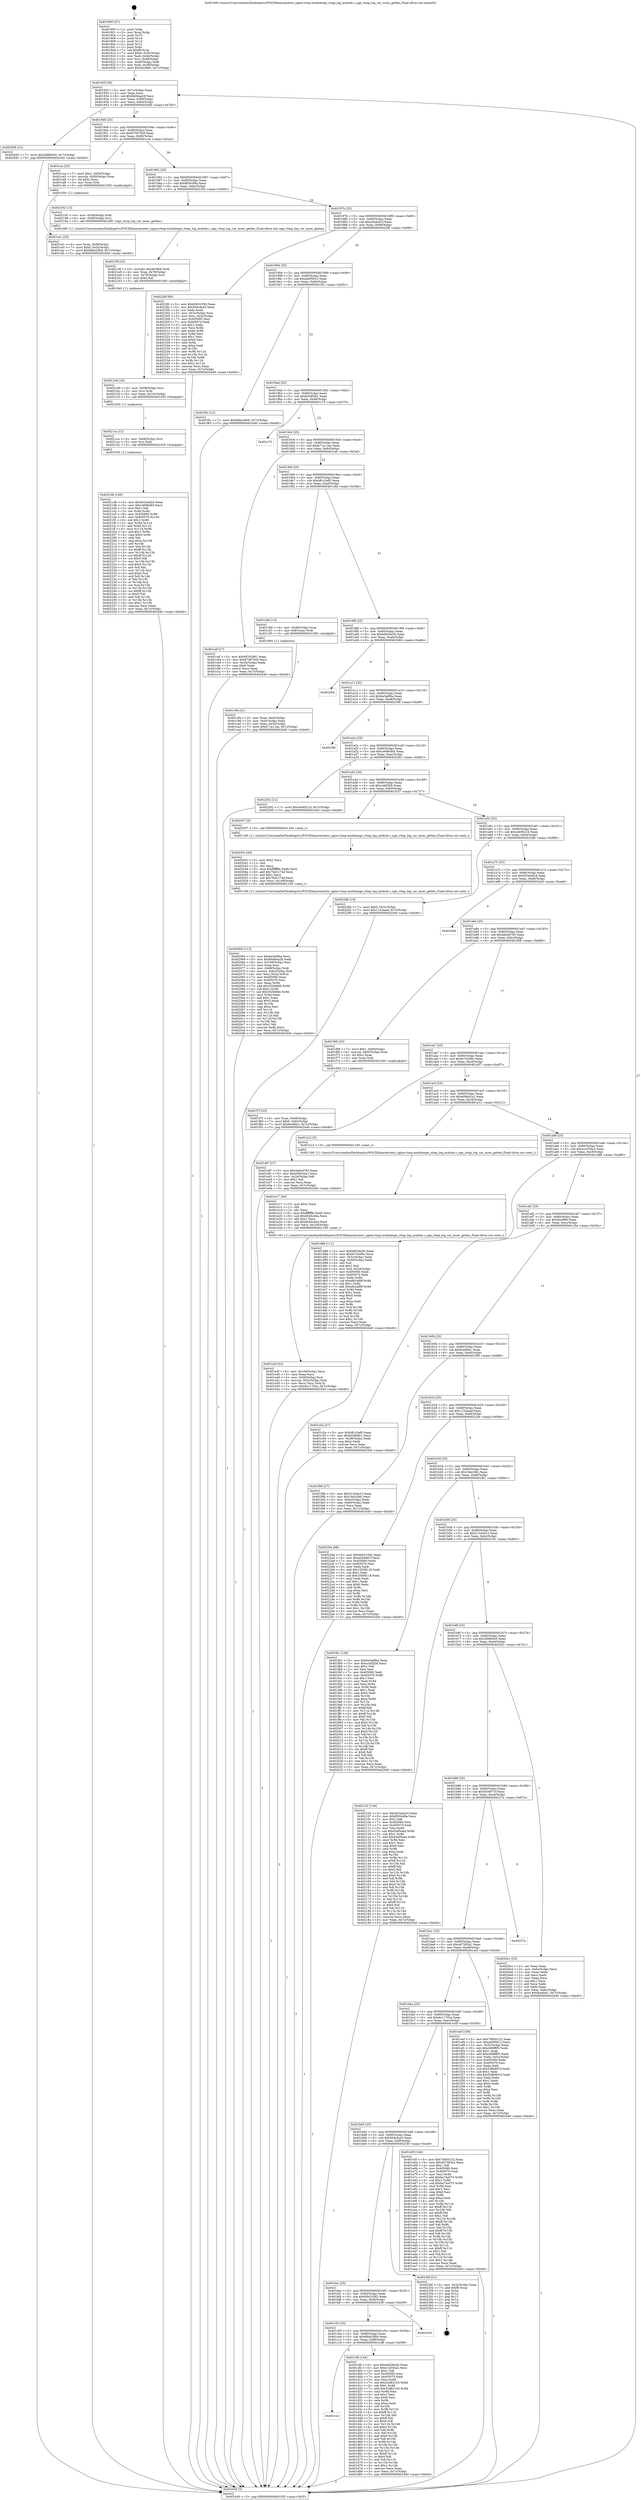 digraph "0x401900" {
  label = "0x401900 (/mnt/c/Users/mathe/Desktop/tcc/POCII/binaries/extr_nginx-rtmp-modulengx_rtmp_log_module.c_ngx_rtmp_log_var_msec_getlen_Final-ollvm.out::main(0))"
  labelloc = "t"
  node[shape=record]

  Entry [label="",width=0.3,height=0.3,shape=circle,fillcolor=black,style=filled]
  "0x40192f" [label="{
     0x40192f [26]\l
     | [instrs]\l
     &nbsp;&nbsp;0x40192f \<+3\>: mov -0x7c(%rbp),%eax\l
     &nbsp;&nbsp;0x401932 \<+2\>: mov %eax,%ecx\l
     &nbsp;&nbsp;0x401934 \<+6\>: sub $0x8406aa28,%ecx\l
     &nbsp;&nbsp;0x40193a \<+3\>: mov %eax,-0x80(%rbp)\l
     &nbsp;&nbsp;0x40193d \<+6\>: mov %ecx,-0x84(%rbp)\l
     &nbsp;&nbsp;0x401943 \<+6\>: je 00000000004020d5 \<main+0x7d5\>\l
  }"]
  "0x4020d5" [label="{
     0x4020d5 [12]\l
     | [instrs]\l
     &nbsp;&nbsp;0x4020d5 \<+7\>: movl $0x2fd683e5,-0x7c(%rbp)\l
     &nbsp;&nbsp;0x4020dc \<+5\>: jmp 0000000000402440 \<main+0xb40\>\l
  }"]
  "0x401949" [label="{
     0x401949 [25]\l
     | [instrs]\l
     &nbsp;&nbsp;0x401949 \<+5\>: jmp 000000000040194e \<main+0x4e\>\l
     &nbsp;&nbsp;0x40194e \<+3\>: mov -0x80(%rbp),%eax\l
     &nbsp;&nbsp;0x401951 \<+5\>: sub $0x875870c8,%eax\l
     &nbsp;&nbsp;0x401956 \<+6\>: mov %eax,-0x88(%rbp)\l
     &nbsp;&nbsp;0x40195c \<+6\>: je 0000000000401cca \<main+0x3ca\>\l
  }"]
  Exit [label="",width=0.3,height=0.3,shape=circle,fillcolor=black,style=filled,peripheries=2]
  "0x401cca" [label="{
     0x401cca [23]\l
     | [instrs]\l
     &nbsp;&nbsp;0x401cca \<+7\>: movl $0x1,-0x50(%rbp)\l
     &nbsp;&nbsp;0x401cd1 \<+4\>: movslq -0x50(%rbp),%rax\l
     &nbsp;&nbsp;0x401cd5 \<+4\>: shl $0x2,%rax\l
     &nbsp;&nbsp;0x401cd9 \<+3\>: mov %rax,%rdi\l
     &nbsp;&nbsp;0x401cdc \<+5\>: call 0000000000401050 \<malloc@plt\>\l
     | [calls]\l
     &nbsp;&nbsp;0x401050 \{1\} (unknown)\l
  }"]
  "0x401962" [label="{
     0x401962 [25]\l
     | [instrs]\l
     &nbsp;&nbsp;0x401962 \<+5\>: jmp 0000000000401967 \<main+0x67\>\l
     &nbsp;&nbsp;0x401967 \<+3\>: mov -0x80(%rbp),%eax\l
     &nbsp;&nbsp;0x40196a \<+5\>: sub $0x8f30c68a,%eax\l
     &nbsp;&nbsp;0x40196f \<+6\>: mov %eax,-0x8c(%rbp)\l
     &nbsp;&nbsp;0x401975 \<+6\>: je 0000000000402192 \<main+0x892\>\l
  }"]
  "0x4021d6" [label="{
     0x4021d6 [140]\l
     | [instrs]\l
     &nbsp;&nbsp;0x4021d6 \<+5\>: mov $0xd53a4d24,%eax\l
     &nbsp;&nbsp;0x4021db \<+5\>: mov $0xc469bdb5,%ecx\l
     &nbsp;&nbsp;0x4021e0 \<+2\>: mov $0x1,%dl\l
     &nbsp;&nbsp;0x4021e2 \<+3\>: xor %r8d,%r8d\l
     &nbsp;&nbsp;0x4021e5 \<+8\>: mov 0x405060,%r9d\l
     &nbsp;&nbsp;0x4021ed \<+8\>: mov 0x405070,%r10d\l
     &nbsp;&nbsp;0x4021f5 \<+4\>: sub $0x1,%r8d\l
     &nbsp;&nbsp;0x4021f9 \<+3\>: mov %r9d,%r11d\l
     &nbsp;&nbsp;0x4021fc \<+3\>: add %r8d,%r11d\l
     &nbsp;&nbsp;0x4021ff \<+4\>: imul %r11d,%r9d\l
     &nbsp;&nbsp;0x402203 \<+4\>: and $0x1,%r9d\l
     &nbsp;&nbsp;0x402207 \<+4\>: cmp $0x0,%r9d\l
     &nbsp;&nbsp;0x40220b \<+3\>: sete %bl\l
     &nbsp;&nbsp;0x40220e \<+4\>: cmp $0xa,%r10d\l
     &nbsp;&nbsp;0x402212 \<+4\>: setl %r14b\l
     &nbsp;&nbsp;0x402216 \<+3\>: mov %bl,%r15b\l
     &nbsp;&nbsp;0x402219 \<+4\>: xor $0xff,%r15b\l
     &nbsp;&nbsp;0x40221d \<+3\>: mov %r14b,%r12b\l
     &nbsp;&nbsp;0x402220 \<+4\>: xor $0xff,%r12b\l
     &nbsp;&nbsp;0x402224 \<+3\>: xor $0x0,%dl\l
     &nbsp;&nbsp;0x402227 \<+3\>: mov %r15b,%r13b\l
     &nbsp;&nbsp;0x40222a \<+4\>: and $0x0,%r13b\l
     &nbsp;&nbsp;0x40222e \<+2\>: and %dl,%bl\l
     &nbsp;&nbsp;0x402230 \<+3\>: mov %r12b,%sil\l
     &nbsp;&nbsp;0x402233 \<+4\>: and $0x0,%sil\l
     &nbsp;&nbsp;0x402237 \<+3\>: and %dl,%r14b\l
     &nbsp;&nbsp;0x40223a \<+3\>: or %bl,%r13b\l
     &nbsp;&nbsp;0x40223d \<+3\>: or %r14b,%sil\l
     &nbsp;&nbsp;0x402240 \<+3\>: xor %sil,%r13b\l
     &nbsp;&nbsp;0x402243 \<+3\>: or %r12b,%r15b\l
     &nbsp;&nbsp;0x402246 \<+4\>: xor $0xff,%r15b\l
     &nbsp;&nbsp;0x40224a \<+3\>: or $0x0,%dl\l
     &nbsp;&nbsp;0x40224d \<+3\>: and %dl,%r15b\l
     &nbsp;&nbsp;0x402250 \<+3\>: or %r15b,%r13b\l
     &nbsp;&nbsp;0x402253 \<+4\>: test $0x1,%r13b\l
     &nbsp;&nbsp;0x402257 \<+3\>: cmovne %ecx,%eax\l
     &nbsp;&nbsp;0x40225a \<+3\>: mov %eax,-0x7c(%rbp)\l
     &nbsp;&nbsp;0x40225d \<+5\>: jmp 0000000000402440 \<main+0xb40\>\l
  }"]
  "0x402192" [label="{
     0x402192 [13]\l
     | [instrs]\l
     &nbsp;&nbsp;0x402192 \<+4\>: mov -0x58(%rbp),%rdi\l
     &nbsp;&nbsp;0x402196 \<+4\>: mov -0x68(%rbp),%rsi\l
     &nbsp;&nbsp;0x40219a \<+5\>: call 00000000004016f0 \<ngx_rtmp_log_var_msec_getlen\>\l
     | [calls]\l
     &nbsp;&nbsp;0x4016f0 \{1\} (/mnt/c/Users/mathe/Desktop/tcc/POCII/binaries/extr_nginx-rtmp-modulengx_rtmp_log_module.c_ngx_rtmp_log_var_msec_getlen_Final-ollvm.out::ngx_rtmp_log_var_msec_getlen)\l
  }"]
  "0x40197b" [label="{
     0x40197b [25]\l
     | [instrs]\l
     &nbsp;&nbsp;0x40197b \<+5\>: jmp 0000000000401980 \<main+0x80\>\l
     &nbsp;&nbsp;0x401980 \<+3\>: mov -0x80(%rbp),%eax\l
     &nbsp;&nbsp;0x401983 \<+5\>: sub $0xa54de81f,%eax\l
     &nbsp;&nbsp;0x401988 \<+6\>: mov %eax,-0x90(%rbp)\l
     &nbsp;&nbsp;0x40198e \<+6\>: je 00000000004022f6 \<main+0x9f6\>\l
  }"]
  "0x4021ca" [label="{
     0x4021ca [12]\l
     | [instrs]\l
     &nbsp;&nbsp;0x4021ca \<+4\>: mov -0x68(%rbp),%rsi\l
     &nbsp;&nbsp;0x4021ce \<+3\>: mov %rsi,%rdi\l
     &nbsp;&nbsp;0x4021d1 \<+5\>: call 0000000000401030 \<free@plt\>\l
     | [calls]\l
     &nbsp;&nbsp;0x401030 \{1\} (unknown)\l
  }"]
  "0x4022f6" [label="{
     0x4022f6 [89]\l
     | [instrs]\l
     &nbsp;&nbsp;0x4022f6 \<+5\>: mov $0x60b31092,%eax\l
     &nbsp;&nbsp;0x4022fb \<+5\>: mov $0x564c8ce5,%ecx\l
     &nbsp;&nbsp;0x402300 \<+2\>: xor %edx,%edx\l
     &nbsp;&nbsp;0x402302 \<+3\>: mov -0x3c(%rbp),%esi\l
     &nbsp;&nbsp;0x402305 \<+3\>: mov %esi,-0x2c(%rbp)\l
     &nbsp;&nbsp;0x402308 \<+7\>: mov 0x405060,%esi\l
     &nbsp;&nbsp;0x40230f \<+7\>: mov 0x405070,%edi\l
     &nbsp;&nbsp;0x402316 \<+3\>: sub $0x1,%edx\l
     &nbsp;&nbsp;0x402319 \<+3\>: mov %esi,%r8d\l
     &nbsp;&nbsp;0x40231c \<+3\>: add %edx,%r8d\l
     &nbsp;&nbsp;0x40231f \<+4\>: imul %r8d,%esi\l
     &nbsp;&nbsp;0x402323 \<+3\>: and $0x1,%esi\l
     &nbsp;&nbsp;0x402326 \<+3\>: cmp $0x0,%esi\l
     &nbsp;&nbsp;0x402329 \<+4\>: sete %r9b\l
     &nbsp;&nbsp;0x40232d \<+3\>: cmp $0xa,%edi\l
     &nbsp;&nbsp;0x402330 \<+4\>: setl %r10b\l
     &nbsp;&nbsp;0x402334 \<+3\>: mov %r9b,%r11b\l
     &nbsp;&nbsp;0x402337 \<+3\>: and %r10b,%r11b\l
     &nbsp;&nbsp;0x40233a \<+3\>: xor %r10b,%r9b\l
     &nbsp;&nbsp;0x40233d \<+3\>: or %r9b,%r11b\l
     &nbsp;&nbsp;0x402340 \<+4\>: test $0x1,%r11b\l
     &nbsp;&nbsp;0x402344 \<+3\>: cmovne %ecx,%eax\l
     &nbsp;&nbsp;0x402347 \<+3\>: mov %eax,-0x7c(%rbp)\l
     &nbsp;&nbsp;0x40234a \<+5\>: jmp 0000000000402440 \<main+0xb40\>\l
  }"]
  "0x401994" [label="{
     0x401994 [25]\l
     | [instrs]\l
     &nbsp;&nbsp;0x401994 \<+5\>: jmp 0000000000401999 \<main+0x99\>\l
     &nbsp;&nbsp;0x401999 \<+3\>: mov -0x80(%rbp),%eax\l
     &nbsp;&nbsp;0x40199c \<+5\>: sub $0xab0f5912,%eax\l
     &nbsp;&nbsp;0x4019a1 \<+6\>: mov %eax,-0x94(%rbp)\l
     &nbsp;&nbsp;0x4019a7 \<+6\>: je 0000000000401f5c \<main+0x65c\>\l
  }"]
  "0x4021b8" [label="{
     0x4021b8 [18]\l
     | [instrs]\l
     &nbsp;&nbsp;0x4021b8 \<+4\>: mov -0x58(%rbp),%rsi\l
     &nbsp;&nbsp;0x4021bc \<+3\>: mov %rsi,%rdi\l
     &nbsp;&nbsp;0x4021bf \<+6\>: mov %eax,-0x10c(%rbp)\l
     &nbsp;&nbsp;0x4021c5 \<+5\>: call 0000000000401030 \<free@plt\>\l
     | [calls]\l
     &nbsp;&nbsp;0x401030 \{1\} (unknown)\l
  }"]
  "0x401f5c" [label="{
     0x401f5c [12]\l
     | [instrs]\l
     &nbsp;&nbsp;0x401f5c \<+7\>: movl $0x68be29b9,-0x7c(%rbp)\l
     &nbsp;&nbsp;0x401f63 \<+5\>: jmp 0000000000402440 \<main+0xb40\>\l
  }"]
  "0x4019ad" [label="{
     0x4019ad [25]\l
     | [instrs]\l
     &nbsp;&nbsp;0x4019ad \<+5\>: jmp 00000000004019b2 \<main+0xb2\>\l
     &nbsp;&nbsp;0x4019b2 \<+3\>: mov -0x80(%rbp),%eax\l
     &nbsp;&nbsp;0x4019b5 \<+5\>: sub $0xb0280fe1,%eax\l
     &nbsp;&nbsp;0x4019ba \<+6\>: mov %eax,-0x98(%rbp)\l
     &nbsp;&nbsp;0x4019c0 \<+6\>: je 0000000000401c75 \<main+0x375\>\l
  }"]
  "0x40219f" [label="{
     0x40219f [25]\l
     | [instrs]\l
     &nbsp;&nbsp;0x40219f \<+10\>: movabs $0x4030b6,%rdi\l
     &nbsp;&nbsp;0x4021a9 \<+4\>: mov %rax,-0x78(%rbp)\l
     &nbsp;&nbsp;0x4021ad \<+4\>: mov -0x78(%rbp),%rsi\l
     &nbsp;&nbsp;0x4021b1 \<+2\>: mov $0x0,%al\l
     &nbsp;&nbsp;0x4021b3 \<+5\>: call 0000000000401040 \<printf@plt\>\l
     | [calls]\l
     &nbsp;&nbsp;0x401040 \{1\} (unknown)\l
  }"]
  "0x401c75" [label="{
     0x401c75\l
  }", style=dashed]
  "0x4019c6" [label="{
     0x4019c6 [25]\l
     | [instrs]\l
     &nbsp;&nbsp;0x4019c6 \<+5\>: jmp 00000000004019cb \<main+0xcb\>\l
     &nbsp;&nbsp;0x4019cb \<+3\>: mov -0x80(%rbp),%eax\l
     &nbsp;&nbsp;0x4019ce \<+5\>: sub $0xb71a11ae,%eax\l
     &nbsp;&nbsp;0x4019d3 \<+6\>: mov %eax,-0x9c(%rbp)\l
     &nbsp;&nbsp;0x4019d9 \<+6\>: je 0000000000401caf \<main+0x3af\>\l
  }"]
  "0x402064" [label="{
     0x402064 [113]\l
     | [instrs]\l
     &nbsp;&nbsp;0x402064 \<+5\>: mov $0xbe3a6fba,%ecx\l
     &nbsp;&nbsp;0x402069 \<+5\>: mov $0x8406aa28,%edx\l
     &nbsp;&nbsp;0x40206e \<+6\>: mov -0x108(%rbp),%esi\l
     &nbsp;&nbsp;0x402074 \<+3\>: imul %eax,%esi\l
     &nbsp;&nbsp;0x402077 \<+4\>: mov -0x68(%rbp),%rdi\l
     &nbsp;&nbsp;0x40207b \<+4\>: movslq -0x6c(%rbp),%r8\l
     &nbsp;&nbsp;0x40207f \<+4\>: mov %esi,(%rdi,%r8,4)\l
     &nbsp;&nbsp;0x402083 \<+7\>: mov 0x405060,%eax\l
     &nbsp;&nbsp;0x40208a \<+7\>: mov 0x405070,%esi\l
     &nbsp;&nbsp;0x402091 \<+3\>: mov %eax,%r9d\l
     &nbsp;&nbsp;0x402094 \<+7\>: add $0x3529df46,%r9d\l
     &nbsp;&nbsp;0x40209b \<+4\>: sub $0x1,%r9d\l
     &nbsp;&nbsp;0x40209f \<+7\>: sub $0x3529df46,%r9d\l
     &nbsp;&nbsp;0x4020a6 \<+4\>: imul %r9d,%eax\l
     &nbsp;&nbsp;0x4020aa \<+3\>: and $0x1,%eax\l
     &nbsp;&nbsp;0x4020ad \<+3\>: cmp $0x0,%eax\l
     &nbsp;&nbsp;0x4020b0 \<+4\>: sete %r10b\l
     &nbsp;&nbsp;0x4020b4 \<+3\>: cmp $0xa,%esi\l
     &nbsp;&nbsp;0x4020b7 \<+4\>: setl %r11b\l
     &nbsp;&nbsp;0x4020bb \<+3\>: mov %r10b,%bl\l
     &nbsp;&nbsp;0x4020be \<+3\>: and %r11b,%bl\l
     &nbsp;&nbsp;0x4020c1 \<+3\>: xor %r11b,%r10b\l
     &nbsp;&nbsp;0x4020c4 \<+3\>: or %r10b,%bl\l
     &nbsp;&nbsp;0x4020c7 \<+3\>: test $0x1,%bl\l
     &nbsp;&nbsp;0x4020ca \<+3\>: cmovne %edx,%ecx\l
     &nbsp;&nbsp;0x4020cd \<+3\>: mov %ecx,-0x7c(%rbp)\l
     &nbsp;&nbsp;0x4020d0 \<+5\>: jmp 0000000000402440 \<main+0xb40\>\l
  }"]
  "0x401caf" [label="{
     0x401caf [27]\l
     | [instrs]\l
     &nbsp;&nbsp;0x401caf \<+5\>: mov $0x697e2681,%eax\l
     &nbsp;&nbsp;0x401cb4 \<+5\>: mov $0x875870c8,%ecx\l
     &nbsp;&nbsp;0x401cb9 \<+3\>: mov -0x34(%rbp),%edx\l
     &nbsp;&nbsp;0x401cbc \<+3\>: cmp $0x0,%edx\l
     &nbsp;&nbsp;0x401cbf \<+3\>: cmove %ecx,%eax\l
     &nbsp;&nbsp;0x401cc2 \<+3\>: mov %eax,-0x7c(%rbp)\l
     &nbsp;&nbsp;0x401cc5 \<+5\>: jmp 0000000000402440 \<main+0xb40\>\l
  }"]
  "0x4019df" [label="{
     0x4019df [25]\l
     | [instrs]\l
     &nbsp;&nbsp;0x4019df \<+5\>: jmp 00000000004019e4 \<main+0xe4\>\l
     &nbsp;&nbsp;0x4019e4 \<+3\>: mov -0x80(%rbp),%eax\l
     &nbsp;&nbsp;0x4019e7 \<+5\>: sub $0xb81c5af0,%eax\l
     &nbsp;&nbsp;0x4019ec \<+6\>: mov %eax,-0xa0(%rbp)\l
     &nbsp;&nbsp;0x4019f2 \<+6\>: je 0000000000401c8d \<main+0x38d\>\l
  }"]
  "0x40203c" [label="{
     0x40203c [40]\l
     | [instrs]\l
     &nbsp;&nbsp;0x40203c \<+5\>: mov $0x2,%ecx\l
     &nbsp;&nbsp;0x402041 \<+1\>: cltd\l
     &nbsp;&nbsp;0x402042 \<+2\>: idiv %ecx\l
     &nbsp;&nbsp;0x402044 \<+6\>: imul $0xfffffffe,%edx,%ecx\l
     &nbsp;&nbsp;0x40204a \<+6\>: add $0x7bd1c74d,%ecx\l
     &nbsp;&nbsp;0x402050 \<+3\>: add $0x1,%ecx\l
     &nbsp;&nbsp;0x402053 \<+6\>: sub $0x7bd1c74d,%ecx\l
     &nbsp;&nbsp;0x402059 \<+6\>: mov %ecx,-0x108(%rbp)\l
     &nbsp;&nbsp;0x40205f \<+5\>: call 0000000000401160 \<next_i\>\l
     | [calls]\l
     &nbsp;&nbsp;0x401160 \{1\} (/mnt/c/Users/mathe/Desktop/tcc/POCII/binaries/extr_nginx-rtmp-modulengx_rtmp_log_module.c_ngx_rtmp_log_var_msec_getlen_Final-ollvm.out::next_i)\l
  }"]
  "0x401c8d" [label="{
     0x401c8d [13]\l
     | [instrs]\l
     &nbsp;&nbsp;0x401c8d \<+4\>: mov -0x48(%rbp),%rax\l
     &nbsp;&nbsp;0x401c91 \<+4\>: mov 0x8(%rax),%rdi\l
     &nbsp;&nbsp;0x401c95 \<+5\>: call 0000000000401060 \<atoi@plt\>\l
     | [calls]\l
     &nbsp;&nbsp;0x401060 \{1\} (unknown)\l
  }"]
  "0x4019f8" [label="{
     0x4019f8 [25]\l
     | [instrs]\l
     &nbsp;&nbsp;0x4019f8 \<+5\>: jmp 00000000004019fd \<main+0xfd\>\l
     &nbsp;&nbsp;0x4019fd \<+3\>: mov -0x80(%rbp),%eax\l
     &nbsp;&nbsp;0x401a00 \<+5\>: sub $0xbd026a50,%eax\l
     &nbsp;&nbsp;0x401a05 \<+6\>: mov %eax,-0xa4(%rbp)\l
     &nbsp;&nbsp;0x401a0b \<+6\>: je 0000000000402364 \<main+0xa64\>\l
  }"]
  "0x401f7f" [label="{
     0x401f7f [23]\l
     | [instrs]\l
     &nbsp;&nbsp;0x401f7f \<+4\>: mov %rax,-0x68(%rbp)\l
     &nbsp;&nbsp;0x401f83 \<+7\>: movl $0x0,-0x6c(%rbp)\l
     &nbsp;&nbsp;0x401f8a \<+7\>: movl $0x9ce8be1,-0x7c(%rbp)\l
     &nbsp;&nbsp;0x401f91 \<+5\>: jmp 0000000000402440 \<main+0xb40\>\l
  }"]
  "0x402364" [label="{
     0x402364\l
  }", style=dashed]
  "0x401a11" [label="{
     0x401a11 [25]\l
     | [instrs]\l
     &nbsp;&nbsp;0x401a11 \<+5\>: jmp 0000000000401a16 \<main+0x116\>\l
     &nbsp;&nbsp;0x401a16 \<+3\>: mov -0x80(%rbp),%eax\l
     &nbsp;&nbsp;0x401a19 \<+5\>: sub $0xbe3a6fba,%eax\l
     &nbsp;&nbsp;0x401a1e \<+6\>: mov %eax,-0xa8(%rbp)\l
     &nbsp;&nbsp;0x401a24 \<+6\>: je 000000000040238f \<main+0xa8f\>\l
  }"]
  "0x401e3f" [label="{
     0x401e3f [32]\l
     | [instrs]\l
     &nbsp;&nbsp;0x401e3f \<+6\>: mov -0x104(%rbp),%ecx\l
     &nbsp;&nbsp;0x401e45 \<+3\>: imul %eax,%ecx\l
     &nbsp;&nbsp;0x401e48 \<+4\>: mov -0x58(%rbp),%rsi\l
     &nbsp;&nbsp;0x401e4c \<+4\>: movslq -0x5c(%rbp),%rdi\l
     &nbsp;&nbsp;0x401e50 \<+3\>: mov %ecx,(%rsi,%rdi,4)\l
     &nbsp;&nbsp;0x401e53 \<+7\>: movl $0x4e11702a,-0x7c(%rbp)\l
     &nbsp;&nbsp;0x401e5a \<+5\>: jmp 0000000000402440 \<main+0xb40\>\l
  }"]
  "0x40238f" [label="{
     0x40238f\l
  }", style=dashed]
  "0x401a2a" [label="{
     0x401a2a [25]\l
     | [instrs]\l
     &nbsp;&nbsp;0x401a2a \<+5\>: jmp 0000000000401a2f \<main+0x12f\>\l
     &nbsp;&nbsp;0x401a2f \<+3\>: mov -0x80(%rbp),%eax\l
     &nbsp;&nbsp;0x401a32 \<+5\>: sub $0xc469bdb5,%eax\l
     &nbsp;&nbsp;0x401a37 \<+6\>: mov %eax,-0xac(%rbp)\l
     &nbsp;&nbsp;0x401a3d \<+6\>: je 0000000000402262 \<main+0x962\>\l
  }"]
  "0x401e17" [label="{
     0x401e17 [40]\l
     | [instrs]\l
     &nbsp;&nbsp;0x401e17 \<+5\>: mov $0x2,%ecx\l
     &nbsp;&nbsp;0x401e1c \<+1\>: cltd\l
     &nbsp;&nbsp;0x401e1d \<+2\>: idiv %ecx\l
     &nbsp;&nbsp;0x401e1f \<+6\>: imul $0xfffffffe,%edx,%ecx\l
     &nbsp;&nbsp;0x401e25 \<+6\>: sub $0xb540cd4a,%ecx\l
     &nbsp;&nbsp;0x401e2b \<+3\>: add $0x1,%ecx\l
     &nbsp;&nbsp;0x401e2e \<+6\>: add $0xb540cd4a,%ecx\l
     &nbsp;&nbsp;0x401e34 \<+6\>: mov %ecx,-0x104(%rbp)\l
     &nbsp;&nbsp;0x401e3a \<+5\>: call 0000000000401160 \<next_i\>\l
     | [calls]\l
     &nbsp;&nbsp;0x401160 \{1\} (/mnt/c/Users/mathe/Desktop/tcc/POCII/binaries/extr_nginx-rtmp-modulengx_rtmp_log_module.c_ngx_rtmp_log_var_msec_getlen_Final-ollvm.out::next_i)\l
  }"]
  "0x402262" [label="{
     0x402262 [12]\l
     | [instrs]\l
     &nbsp;&nbsp;0x402262 \<+7\>: movl $0xceb9521b,-0x7c(%rbp)\l
     &nbsp;&nbsp;0x402269 \<+5\>: jmp 0000000000402440 \<main+0xb40\>\l
  }"]
  "0x401a43" [label="{
     0x401a43 [25]\l
     | [instrs]\l
     &nbsp;&nbsp;0x401a43 \<+5\>: jmp 0000000000401a48 \<main+0x148\>\l
     &nbsp;&nbsp;0x401a48 \<+3\>: mov -0x80(%rbp),%eax\l
     &nbsp;&nbsp;0x401a4b \<+5\>: sub $0xccbf2f26,%eax\l
     &nbsp;&nbsp;0x401a50 \<+6\>: mov %eax,-0xb0(%rbp)\l
     &nbsp;&nbsp;0x401a56 \<+6\>: je 0000000000402037 \<main+0x737\>\l
  }"]
  "0x401c1e" [label="{
     0x401c1e\l
  }", style=dashed]
  "0x402037" [label="{
     0x402037 [5]\l
     | [instrs]\l
     &nbsp;&nbsp;0x402037 \<+5\>: call 0000000000401160 \<next_i\>\l
     | [calls]\l
     &nbsp;&nbsp;0x401160 \{1\} (/mnt/c/Users/mathe/Desktop/tcc/POCII/binaries/extr_nginx-rtmp-modulengx_rtmp_log_module.c_ngx_rtmp_log_var_msec_getlen_Final-ollvm.out::next_i)\l
  }"]
  "0x401a5c" [label="{
     0x401a5c [25]\l
     | [instrs]\l
     &nbsp;&nbsp;0x401a5c \<+5\>: jmp 0000000000401a61 \<main+0x161\>\l
     &nbsp;&nbsp;0x401a61 \<+3\>: mov -0x80(%rbp),%eax\l
     &nbsp;&nbsp;0x401a64 \<+5\>: sub $0xceb9521b,%eax\l
     &nbsp;&nbsp;0x401a69 \<+6\>: mov %eax,-0xb4(%rbp)\l
     &nbsp;&nbsp;0x401a6f \<+6\>: je 000000000040228b \<main+0x98b\>\l
  }"]
  "0x401cf8" [label="{
     0x401cf8 [144]\l
     | [instrs]\l
     &nbsp;&nbsp;0x401cf8 \<+5\>: mov $0xbd026a50,%eax\l
     &nbsp;&nbsp;0x401cfd \<+5\>: mov $0xe1a554a3,%ecx\l
     &nbsp;&nbsp;0x401d02 \<+2\>: mov $0x1,%dl\l
     &nbsp;&nbsp;0x401d04 \<+7\>: mov 0x405060,%esi\l
     &nbsp;&nbsp;0x401d0b \<+7\>: mov 0x405070,%edi\l
     &nbsp;&nbsp;0x401d12 \<+3\>: mov %esi,%r8d\l
     &nbsp;&nbsp;0x401d15 \<+7\>: sub $0x32d82155,%r8d\l
     &nbsp;&nbsp;0x401d1c \<+4\>: sub $0x1,%r8d\l
     &nbsp;&nbsp;0x401d20 \<+7\>: add $0x32d82155,%r8d\l
     &nbsp;&nbsp;0x401d27 \<+4\>: imul %r8d,%esi\l
     &nbsp;&nbsp;0x401d2b \<+3\>: and $0x1,%esi\l
     &nbsp;&nbsp;0x401d2e \<+3\>: cmp $0x0,%esi\l
     &nbsp;&nbsp;0x401d31 \<+4\>: sete %r9b\l
     &nbsp;&nbsp;0x401d35 \<+3\>: cmp $0xa,%edi\l
     &nbsp;&nbsp;0x401d38 \<+4\>: setl %r10b\l
     &nbsp;&nbsp;0x401d3c \<+3\>: mov %r9b,%r11b\l
     &nbsp;&nbsp;0x401d3f \<+4\>: xor $0xff,%r11b\l
     &nbsp;&nbsp;0x401d43 \<+3\>: mov %r10b,%bl\l
     &nbsp;&nbsp;0x401d46 \<+3\>: xor $0xff,%bl\l
     &nbsp;&nbsp;0x401d49 \<+3\>: xor $0x0,%dl\l
     &nbsp;&nbsp;0x401d4c \<+3\>: mov %r11b,%r14b\l
     &nbsp;&nbsp;0x401d4f \<+4\>: and $0x0,%r14b\l
     &nbsp;&nbsp;0x401d53 \<+3\>: and %dl,%r9b\l
     &nbsp;&nbsp;0x401d56 \<+3\>: mov %bl,%r15b\l
     &nbsp;&nbsp;0x401d59 \<+4\>: and $0x0,%r15b\l
     &nbsp;&nbsp;0x401d5d \<+3\>: and %dl,%r10b\l
     &nbsp;&nbsp;0x401d60 \<+3\>: or %r9b,%r14b\l
     &nbsp;&nbsp;0x401d63 \<+3\>: or %r10b,%r15b\l
     &nbsp;&nbsp;0x401d66 \<+3\>: xor %r15b,%r14b\l
     &nbsp;&nbsp;0x401d69 \<+3\>: or %bl,%r11b\l
     &nbsp;&nbsp;0x401d6c \<+4\>: xor $0xff,%r11b\l
     &nbsp;&nbsp;0x401d70 \<+3\>: or $0x0,%dl\l
     &nbsp;&nbsp;0x401d73 \<+3\>: and %dl,%r11b\l
     &nbsp;&nbsp;0x401d76 \<+3\>: or %r11b,%r14b\l
     &nbsp;&nbsp;0x401d79 \<+4\>: test $0x1,%r14b\l
     &nbsp;&nbsp;0x401d7d \<+3\>: cmovne %ecx,%eax\l
     &nbsp;&nbsp;0x401d80 \<+3\>: mov %eax,-0x7c(%rbp)\l
     &nbsp;&nbsp;0x401d83 \<+5\>: jmp 0000000000402440 \<main+0xb40\>\l
  }"]
  "0x40228b" [label="{
     0x40228b [19]\l
     | [instrs]\l
     &nbsp;&nbsp;0x40228b \<+7\>: movl $0x0,-0x3c(%rbp)\l
     &nbsp;&nbsp;0x402292 \<+7\>: movl $0x1152aaaf,-0x7c(%rbp)\l
     &nbsp;&nbsp;0x402299 \<+5\>: jmp 0000000000402440 \<main+0xb40\>\l
  }"]
  "0x401a75" [label="{
     0x401a75 [25]\l
     | [instrs]\l
     &nbsp;&nbsp;0x401a75 \<+5\>: jmp 0000000000401a7a \<main+0x17a\>\l
     &nbsp;&nbsp;0x401a7a \<+3\>: mov -0x80(%rbp),%eax\l
     &nbsp;&nbsp;0x401a7d \<+5\>: sub $0xd53a4d24,%eax\l
     &nbsp;&nbsp;0x401a82 \<+6\>: mov %eax,-0xb8(%rbp)\l
     &nbsp;&nbsp;0x401a88 \<+6\>: je 00000000004023e9 \<main+0xae9\>\l
  }"]
  "0x401c05" [label="{
     0x401c05 [25]\l
     | [instrs]\l
     &nbsp;&nbsp;0x401c05 \<+5\>: jmp 0000000000401c0a \<main+0x30a\>\l
     &nbsp;&nbsp;0x401c0a \<+3\>: mov -0x80(%rbp),%eax\l
     &nbsp;&nbsp;0x401c0d \<+5\>: sub $0x68be29b9,%eax\l
     &nbsp;&nbsp;0x401c12 \<+6\>: mov %eax,-0xf8(%rbp)\l
     &nbsp;&nbsp;0x401c18 \<+6\>: je 0000000000401cf8 \<main+0x3f8\>\l
  }"]
  "0x4023e9" [label="{
     0x4023e9\l
  }", style=dashed]
  "0x401a8e" [label="{
     0x401a8e [25]\l
     | [instrs]\l
     &nbsp;&nbsp;0x401a8e \<+5\>: jmp 0000000000401a93 \<main+0x193\>\l
     &nbsp;&nbsp;0x401a93 \<+3\>: mov -0x80(%rbp),%eax\l
     &nbsp;&nbsp;0x401a96 \<+5\>: sub $0xda0ed765,%eax\l
     &nbsp;&nbsp;0x401a9b \<+6\>: mov %eax,-0xbc(%rbp)\l
     &nbsp;&nbsp;0x401aa1 \<+6\>: je 0000000000401f68 \<main+0x668\>\l
  }"]
  "0x402439" [label="{
     0x402439\l
  }", style=dashed]
  "0x401f68" [label="{
     0x401f68 [23]\l
     | [instrs]\l
     &nbsp;&nbsp;0x401f68 \<+7\>: movl $0x1,-0x60(%rbp)\l
     &nbsp;&nbsp;0x401f6f \<+4\>: movslq -0x60(%rbp),%rax\l
     &nbsp;&nbsp;0x401f73 \<+4\>: shl $0x2,%rax\l
     &nbsp;&nbsp;0x401f77 \<+3\>: mov %rax,%rdi\l
     &nbsp;&nbsp;0x401f7a \<+5\>: call 0000000000401050 \<malloc@plt\>\l
     | [calls]\l
     &nbsp;&nbsp;0x401050 \{1\} (unknown)\l
  }"]
  "0x401aa7" [label="{
     0x401aa7 [25]\l
     | [instrs]\l
     &nbsp;&nbsp;0x401aa7 \<+5\>: jmp 0000000000401aac \<main+0x1ac\>\l
     &nbsp;&nbsp;0x401aac \<+3\>: mov -0x80(%rbp),%eax\l
     &nbsp;&nbsp;0x401aaf \<+5\>: sub $0xdc7a3d9c,%eax\l
     &nbsp;&nbsp;0x401ab4 \<+6\>: mov %eax,-0xc0(%rbp)\l
     &nbsp;&nbsp;0x401aba \<+6\>: je 0000000000401df7 \<main+0x4f7\>\l
  }"]
  "0x401bec" [label="{
     0x401bec [25]\l
     | [instrs]\l
     &nbsp;&nbsp;0x401bec \<+5\>: jmp 0000000000401bf1 \<main+0x2f1\>\l
     &nbsp;&nbsp;0x401bf1 \<+3\>: mov -0x80(%rbp),%eax\l
     &nbsp;&nbsp;0x401bf4 \<+5\>: sub $0x60b31092,%eax\l
     &nbsp;&nbsp;0x401bf9 \<+6\>: mov %eax,-0xf4(%rbp)\l
     &nbsp;&nbsp;0x401bff \<+6\>: je 0000000000402439 \<main+0xb39\>\l
  }"]
  "0x401df7" [label="{
     0x401df7 [27]\l
     | [instrs]\l
     &nbsp;&nbsp;0x401df7 \<+5\>: mov $0xda0ed765,%eax\l
     &nbsp;&nbsp;0x401dfc \<+5\>: mov $0xe09b42a1,%ecx\l
     &nbsp;&nbsp;0x401e01 \<+3\>: mov -0x2d(%rbp),%dl\l
     &nbsp;&nbsp;0x401e04 \<+3\>: test $0x1,%dl\l
     &nbsp;&nbsp;0x401e07 \<+3\>: cmovne %ecx,%eax\l
     &nbsp;&nbsp;0x401e0a \<+3\>: mov %eax,-0x7c(%rbp)\l
     &nbsp;&nbsp;0x401e0d \<+5\>: jmp 0000000000402440 \<main+0xb40\>\l
  }"]
  "0x401ac0" [label="{
     0x401ac0 [25]\l
     | [instrs]\l
     &nbsp;&nbsp;0x401ac0 \<+5\>: jmp 0000000000401ac5 \<main+0x1c5\>\l
     &nbsp;&nbsp;0x401ac5 \<+3\>: mov -0x80(%rbp),%eax\l
     &nbsp;&nbsp;0x401ac8 \<+5\>: sub $0xe09b42a1,%eax\l
     &nbsp;&nbsp;0x401acd \<+6\>: mov %eax,-0xc4(%rbp)\l
     &nbsp;&nbsp;0x401ad3 \<+6\>: je 0000000000401e12 \<main+0x512\>\l
  }"]
  "0x40234f" [label="{
     0x40234f [21]\l
     | [instrs]\l
     &nbsp;&nbsp;0x40234f \<+3\>: mov -0x2c(%rbp),%eax\l
     &nbsp;&nbsp;0x402352 \<+7\>: add $0xf8,%rsp\l
     &nbsp;&nbsp;0x402359 \<+1\>: pop %rbx\l
     &nbsp;&nbsp;0x40235a \<+2\>: pop %r12\l
     &nbsp;&nbsp;0x40235c \<+2\>: pop %r13\l
     &nbsp;&nbsp;0x40235e \<+2\>: pop %r14\l
     &nbsp;&nbsp;0x402360 \<+2\>: pop %r15\l
     &nbsp;&nbsp;0x402362 \<+1\>: pop %rbp\l
     &nbsp;&nbsp;0x402363 \<+1\>: ret\l
  }"]
  "0x401e12" [label="{
     0x401e12 [5]\l
     | [instrs]\l
     &nbsp;&nbsp;0x401e12 \<+5\>: call 0000000000401160 \<next_i\>\l
     | [calls]\l
     &nbsp;&nbsp;0x401160 \{1\} (/mnt/c/Users/mathe/Desktop/tcc/POCII/binaries/extr_nginx-rtmp-modulengx_rtmp_log_module.c_ngx_rtmp_log_var_msec_getlen_Final-ollvm.out::next_i)\l
  }"]
  "0x401ad9" [label="{
     0x401ad9 [25]\l
     | [instrs]\l
     &nbsp;&nbsp;0x401ad9 \<+5\>: jmp 0000000000401ade \<main+0x1de\>\l
     &nbsp;&nbsp;0x401ade \<+3\>: mov -0x80(%rbp),%eax\l
     &nbsp;&nbsp;0x401ae1 \<+5\>: sub $0xe1a554a3,%eax\l
     &nbsp;&nbsp;0x401ae6 \<+6\>: mov %eax,-0xc8(%rbp)\l
     &nbsp;&nbsp;0x401aec \<+6\>: je 0000000000401d88 \<main+0x488\>\l
  }"]
  "0x401bd3" [label="{
     0x401bd3 [25]\l
     | [instrs]\l
     &nbsp;&nbsp;0x401bd3 \<+5\>: jmp 0000000000401bd8 \<main+0x2d8\>\l
     &nbsp;&nbsp;0x401bd8 \<+3\>: mov -0x80(%rbp),%eax\l
     &nbsp;&nbsp;0x401bdb \<+5\>: sub $0x564c8ce5,%eax\l
     &nbsp;&nbsp;0x401be0 \<+6\>: mov %eax,-0xf0(%rbp)\l
     &nbsp;&nbsp;0x401be6 \<+6\>: je 000000000040234f \<main+0xa4f\>\l
  }"]
  "0x401d88" [label="{
     0x401d88 [111]\l
     | [instrs]\l
     &nbsp;&nbsp;0x401d88 \<+5\>: mov $0xbd026a50,%eax\l
     &nbsp;&nbsp;0x401d8d \<+5\>: mov $0xdc7a3d9c,%ecx\l
     &nbsp;&nbsp;0x401d92 \<+3\>: mov -0x5c(%rbp),%edx\l
     &nbsp;&nbsp;0x401d95 \<+3\>: cmp -0x50(%rbp),%edx\l
     &nbsp;&nbsp;0x401d98 \<+4\>: setl %sil\l
     &nbsp;&nbsp;0x401d9c \<+4\>: and $0x1,%sil\l
     &nbsp;&nbsp;0x401da0 \<+4\>: mov %sil,-0x2d(%rbp)\l
     &nbsp;&nbsp;0x401da4 \<+7\>: mov 0x405060,%edx\l
     &nbsp;&nbsp;0x401dab \<+7\>: mov 0x405070,%edi\l
     &nbsp;&nbsp;0x401db2 \<+3\>: mov %edx,%r8d\l
     &nbsp;&nbsp;0x401db5 \<+7\>: sub $0xefe2a89f,%r8d\l
     &nbsp;&nbsp;0x401dbc \<+4\>: sub $0x1,%r8d\l
     &nbsp;&nbsp;0x401dc0 \<+7\>: add $0xefe2a89f,%r8d\l
     &nbsp;&nbsp;0x401dc7 \<+4\>: imul %r8d,%edx\l
     &nbsp;&nbsp;0x401dcb \<+3\>: and $0x1,%edx\l
     &nbsp;&nbsp;0x401dce \<+3\>: cmp $0x0,%edx\l
     &nbsp;&nbsp;0x401dd1 \<+4\>: sete %sil\l
     &nbsp;&nbsp;0x401dd5 \<+3\>: cmp $0xa,%edi\l
     &nbsp;&nbsp;0x401dd8 \<+4\>: setl %r9b\l
     &nbsp;&nbsp;0x401ddc \<+3\>: mov %sil,%r10b\l
     &nbsp;&nbsp;0x401ddf \<+3\>: and %r9b,%r10b\l
     &nbsp;&nbsp;0x401de2 \<+3\>: xor %r9b,%sil\l
     &nbsp;&nbsp;0x401de5 \<+3\>: or %sil,%r10b\l
     &nbsp;&nbsp;0x401de8 \<+4\>: test $0x1,%r10b\l
     &nbsp;&nbsp;0x401dec \<+3\>: cmovne %ecx,%eax\l
     &nbsp;&nbsp;0x401def \<+3\>: mov %eax,-0x7c(%rbp)\l
     &nbsp;&nbsp;0x401df2 \<+5\>: jmp 0000000000402440 \<main+0xb40\>\l
  }"]
  "0x401af2" [label="{
     0x401af2 [25]\l
     | [instrs]\l
     &nbsp;&nbsp;0x401af2 \<+5\>: jmp 0000000000401af7 \<main+0x1f7\>\l
     &nbsp;&nbsp;0x401af7 \<+3\>: mov -0x80(%rbp),%eax\l
     &nbsp;&nbsp;0x401afa \<+5\>: sub $0x40c89fc,%eax\l
     &nbsp;&nbsp;0x401aff \<+6\>: mov %eax,-0xcc(%rbp)\l
     &nbsp;&nbsp;0x401b05 \<+6\>: je 0000000000401c5a \<main+0x35a\>\l
  }"]
  "0x401e5f" [label="{
     0x401e5f [144]\l
     | [instrs]\l
     &nbsp;&nbsp;0x401e5f \<+5\>: mov $0x7d650132,%eax\l
     &nbsp;&nbsp;0x401e64 \<+5\>: mov $0x4d7583a1,%ecx\l
     &nbsp;&nbsp;0x401e69 \<+2\>: mov $0x1,%dl\l
     &nbsp;&nbsp;0x401e6b \<+7\>: mov 0x405060,%esi\l
     &nbsp;&nbsp;0x401e72 \<+7\>: mov 0x405070,%edi\l
     &nbsp;&nbsp;0x401e79 \<+3\>: mov %esi,%r8d\l
     &nbsp;&nbsp;0x401e7c \<+7\>: add $0xba74e075,%r8d\l
     &nbsp;&nbsp;0x401e83 \<+4\>: sub $0x1,%r8d\l
     &nbsp;&nbsp;0x401e87 \<+7\>: sub $0xba74e075,%r8d\l
     &nbsp;&nbsp;0x401e8e \<+4\>: imul %r8d,%esi\l
     &nbsp;&nbsp;0x401e92 \<+3\>: and $0x1,%esi\l
     &nbsp;&nbsp;0x401e95 \<+3\>: cmp $0x0,%esi\l
     &nbsp;&nbsp;0x401e98 \<+4\>: sete %r9b\l
     &nbsp;&nbsp;0x401e9c \<+3\>: cmp $0xa,%edi\l
     &nbsp;&nbsp;0x401e9f \<+4\>: setl %r10b\l
     &nbsp;&nbsp;0x401ea3 \<+3\>: mov %r9b,%r11b\l
     &nbsp;&nbsp;0x401ea6 \<+4\>: xor $0xff,%r11b\l
     &nbsp;&nbsp;0x401eaa \<+3\>: mov %r10b,%bl\l
     &nbsp;&nbsp;0x401ead \<+3\>: xor $0xff,%bl\l
     &nbsp;&nbsp;0x401eb0 \<+3\>: xor $0x1,%dl\l
     &nbsp;&nbsp;0x401eb3 \<+3\>: mov %r11b,%r14b\l
     &nbsp;&nbsp;0x401eb6 \<+4\>: and $0xff,%r14b\l
     &nbsp;&nbsp;0x401eba \<+3\>: and %dl,%r9b\l
     &nbsp;&nbsp;0x401ebd \<+3\>: mov %bl,%r15b\l
     &nbsp;&nbsp;0x401ec0 \<+4\>: and $0xff,%r15b\l
     &nbsp;&nbsp;0x401ec4 \<+3\>: and %dl,%r10b\l
     &nbsp;&nbsp;0x401ec7 \<+3\>: or %r9b,%r14b\l
     &nbsp;&nbsp;0x401eca \<+3\>: or %r10b,%r15b\l
     &nbsp;&nbsp;0x401ecd \<+3\>: xor %r15b,%r14b\l
     &nbsp;&nbsp;0x401ed0 \<+3\>: or %bl,%r11b\l
     &nbsp;&nbsp;0x401ed3 \<+4\>: xor $0xff,%r11b\l
     &nbsp;&nbsp;0x401ed7 \<+3\>: or $0x1,%dl\l
     &nbsp;&nbsp;0x401eda \<+3\>: and %dl,%r11b\l
     &nbsp;&nbsp;0x401edd \<+3\>: or %r11b,%r14b\l
     &nbsp;&nbsp;0x401ee0 \<+4\>: test $0x1,%r14b\l
     &nbsp;&nbsp;0x401ee4 \<+3\>: cmovne %ecx,%eax\l
     &nbsp;&nbsp;0x401ee7 \<+3\>: mov %eax,-0x7c(%rbp)\l
     &nbsp;&nbsp;0x401eea \<+5\>: jmp 0000000000402440 \<main+0xb40\>\l
  }"]
  "0x401c5a" [label="{
     0x401c5a [27]\l
     | [instrs]\l
     &nbsp;&nbsp;0x401c5a \<+5\>: mov $0xb81c5af0,%eax\l
     &nbsp;&nbsp;0x401c5f \<+5\>: mov $0xb0280fe1,%ecx\l
     &nbsp;&nbsp;0x401c64 \<+3\>: mov -0x38(%rbp),%edx\l
     &nbsp;&nbsp;0x401c67 \<+3\>: cmp $0x2,%edx\l
     &nbsp;&nbsp;0x401c6a \<+3\>: cmovne %ecx,%eax\l
     &nbsp;&nbsp;0x401c6d \<+3\>: mov %eax,-0x7c(%rbp)\l
     &nbsp;&nbsp;0x401c70 \<+5\>: jmp 0000000000402440 \<main+0xb40\>\l
  }"]
  "0x401b0b" [label="{
     0x401b0b [25]\l
     | [instrs]\l
     &nbsp;&nbsp;0x401b0b \<+5\>: jmp 0000000000401b10 \<main+0x210\>\l
     &nbsp;&nbsp;0x401b10 \<+3\>: mov -0x80(%rbp),%eax\l
     &nbsp;&nbsp;0x401b13 \<+5\>: sub $0x9ce8be1,%eax\l
     &nbsp;&nbsp;0x401b18 \<+6\>: mov %eax,-0xd0(%rbp)\l
     &nbsp;&nbsp;0x401b1e \<+6\>: je 0000000000401f96 \<main+0x696\>\l
  }"]
  "0x402440" [label="{
     0x402440 [5]\l
     | [instrs]\l
     &nbsp;&nbsp;0x402440 \<+5\>: jmp 000000000040192f \<main+0x2f\>\l
  }"]
  "0x401900" [label="{
     0x401900 [47]\l
     | [instrs]\l
     &nbsp;&nbsp;0x401900 \<+1\>: push %rbp\l
     &nbsp;&nbsp;0x401901 \<+3\>: mov %rsp,%rbp\l
     &nbsp;&nbsp;0x401904 \<+2\>: push %r15\l
     &nbsp;&nbsp;0x401906 \<+2\>: push %r14\l
     &nbsp;&nbsp;0x401908 \<+2\>: push %r13\l
     &nbsp;&nbsp;0x40190a \<+2\>: push %r12\l
     &nbsp;&nbsp;0x40190c \<+1\>: push %rbx\l
     &nbsp;&nbsp;0x40190d \<+7\>: sub $0xf8,%rsp\l
     &nbsp;&nbsp;0x401914 \<+7\>: movl $0x0,-0x3c(%rbp)\l
     &nbsp;&nbsp;0x40191b \<+3\>: mov %edi,-0x40(%rbp)\l
     &nbsp;&nbsp;0x40191e \<+4\>: mov %rsi,-0x48(%rbp)\l
     &nbsp;&nbsp;0x401922 \<+3\>: mov -0x40(%rbp),%edi\l
     &nbsp;&nbsp;0x401925 \<+3\>: mov %edi,-0x38(%rbp)\l
     &nbsp;&nbsp;0x401928 \<+7\>: movl $0x40c89fc,-0x7c(%rbp)\l
  }"]
  "0x401c9a" [label="{
     0x401c9a [21]\l
     | [instrs]\l
     &nbsp;&nbsp;0x401c9a \<+3\>: mov %eax,-0x4c(%rbp)\l
     &nbsp;&nbsp;0x401c9d \<+3\>: mov -0x4c(%rbp),%eax\l
     &nbsp;&nbsp;0x401ca0 \<+3\>: mov %eax,-0x34(%rbp)\l
     &nbsp;&nbsp;0x401ca3 \<+7\>: movl $0xb71a11ae,-0x7c(%rbp)\l
     &nbsp;&nbsp;0x401caa \<+5\>: jmp 0000000000402440 \<main+0xb40\>\l
  }"]
  "0x401ce1" [label="{
     0x401ce1 [23]\l
     | [instrs]\l
     &nbsp;&nbsp;0x401ce1 \<+4\>: mov %rax,-0x58(%rbp)\l
     &nbsp;&nbsp;0x401ce5 \<+7\>: movl $0x0,-0x5c(%rbp)\l
     &nbsp;&nbsp;0x401cec \<+7\>: movl $0x68be29b9,-0x7c(%rbp)\l
     &nbsp;&nbsp;0x401cf3 \<+5\>: jmp 0000000000402440 \<main+0xb40\>\l
  }"]
  "0x401bba" [label="{
     0x401bba [25]\l
     | [instrs]\l
     &nbsp;&nbsp;0x401bba \<+5\>: jmp 0000000000401bbf \<main+0x2bf\>\l
     &nbsp;&nbsp;0x401bbf \<+3\>: mov -0x80(%rbp),%eax\l
     &nbsp;&nbsp;0x401bc2 \<+5\>: sub $0x4e11702a,%eax\l
     &nbsp;&nbsp;0x401bc7 \<+6\>: mov %eax,-0xec(%rbp)\l
     &nbsp;&nbsp;0x401bcd \<+6\>: je 0000000000401e5f \<main+0x55f\>\l
  }"]
  "0x401f96" [label="{
     0x401f96 [27]\l
     | [instrs]\l
     &nbsp;&nbsp;0x401f96 \<+5\>: mov $0x21344e12,%eax\l
     &nbsp;&nbsp;0x401f9b \<+5\>: mov $0x1bbc2bfc,%ecx\l
     &nbsp;&nbsp;0x401fa0 \<+3\>: mov -0x6c(%rbp),%edx\l
     &nbsp;&nbsp;0x401fa3 \<+3\>: cmp -0x60(%rbp),%edx\l
     &nbsp;&nbsp;0x401fa6 \<+3\>: cmovl %ecx,%eax\l
     &nbsp;&nbsp;0x401fa9 \<+3\>: mov %eax,-0x7c(%rbp)\l
     &nbsp;&nbsp;0x401fac \<+5\>: jmp 0000000000402440 \<main+0xb40\>\l
  }"]
  "0x401b24" [label="{
     0x401b24 [25]\l
     | [instrs]\l
     &nbsp;&nbsp;0x401b24 \<+5\>: jmp 0000000000401b29 \<main+0x229\>\l
     &nbsp;&nbsp;0x401b29 \<+3\>: mov -0x80(%rbp),%eax\l
     &nbsp;&nbsp;0x401b2c \<+5\>: sub $0x1152aaaf,%eax\l
     &nbsp;&nbsp;0x401b31 \<+6\>: mov %eax,-0xd4(%rbp)\l
     &nbsp;&nbsp;0x401b37 \<+6\>: je 000000000040229e \<main+0x99e\>\l
  }"]
  "0x401eef" [label="{
     0x401eef [109]\l
     | [instrs]\l
     &nbsp;&nbsp;0x401eef \<+5\>: mov $0x7d650132,%eax\l
     &nbsp;&nbsp;0x401ef4 \<+5\>: mov $0xab0f5912,%ecx\l
     &nbsp;&nbsp;0x401ef9 \<+3\>: mov -0x5c(%rbp),%edx\l
     &nbsp;&nbsp;0x401efc \<+6\>: sub $0xc686ff05,%edx\l
     &nbsp;&nbsp;0x401f02 \<+3\>: add $0x1,%edx\l
     &nbsp;&nbsp;0x401f05 \<+6\>: add $0xc686ff05,%edx\l
     &nbsp;&nbsp;0x401f0b \<+3\>: mov %edx,-0x5c(%rbp)\l
     &nbsp;&nbsp;0x401f0e \<+7\>: mov 0x405060,%edx\l
     &nbsp;&nbsp;0x401f15 \<+7\>: mov 0x405070,%esi\l
     &nbsp;&nbsp;0x401f1c \<+2\>: mov %edx,%edi\l
     &nbsp;&nbsp;0x401f1e \<+6\>: sub $0x538b9010,%edi\l
     &nbsp;&nbsp;0x401f24 \<+3\>: sub $0x1,%edi\l
     &nbsp;&nbsp;0x401f27 \<+6\>: add $0x538b9010,%edi\l
     &nbsp;&nbsp;0x401f2d \<+3\>: imul %edi,%edx\l
     &nbsp;&nbsp;0x401f30 \<+3\>: and $0x1,%edx\l
     &nbsp;&nbsp;0x401f33 \<+3\>: cmp $0x0,%edx\l
     &nbsp;&nbsp;0x401f36 \<+4\>: sete %r8b\l
     &nbsp;&nbsp;0x401f3a \<+3\>: cmp $0xa,%esi\l
     &nbsp;&nbsp;0x401f3d \<+4\>: setl %r9b\l
     &nbsp;&nbsp;0x401f41 \<+3\>: mov %r8b,%r10b\l
     &nbsp;&nbsp;0x401f44 \<+3\>: and %r9b,%r10b\l
     &nbsp;&nbsp;0x401f47 \<+3\>: xor %r9b,%r8b\l
     &nbsp;&nbsp;0x401f4a \<+3\>: or %r8b,%r10b\l
     &nbsp;&nbsp;0x401f4d \<+4\>: test $0x1,%r10b\l
     &nbsp;&nbsp;0x401f51 \<+3\>: cmovne %ecx,%eax\l
     &nbsp;&nbsp;0x401f54 \<+3\>: mov %eax,-0x7c(%rbp)\l
     &nbsp;&nbsp;0x401f57 \<+5\>: jmp 0000000000402440 \<main+0xb40\>\l
  }"]
  "0x40229e" [label="{
     0x40229e [88]\l
     | [instrs]\l
     &nbsp;&nbsp;0x40229e \<+5\>: mov $0x60b31092,%eax\l
     &nbsp;&nbsp;0x4022a3 \<+5\>: mov $0xa54de81f,%ecx\l
     &nbsp;&nbsp;0x4022a8 \<+7\>: mov 0x405060,%edx\l
     &nbsp;&nbsp;0x4022af \<+7\>: mov 0x405070,%esi\l
     &nbsp;&nbsp;0x4022b6 \<+2\>: mov %edx,%edi\l
     &nbsp;&nbsp;0x4022b8 \<+6\>: add $0x10508118,%edi\l
     &nbsp;&nbsp;0x4022be \<+3\>: sub $0x1,%edi\l
     &nbsp;&nbsp;0x4022c1 \<+6\>: sub $0x10508118,%edi\l
     &nbsp;&nbsp;0x4022c7 \<+3\>: imul %edi,%edx\l
     &nbsp;&nbsp;0x4022ca \<+3\>: and $0x1,%edx\l
     &nbsp;&nbsp;0x4022cd \<+3\>: cmp $0x0,%edx\l
     &nbsp;&nbsp;0x4022d0 \<+4\>: sete %r8b\l
     &nbsp;&nbsp;0x4022d4 \<+3\>: cmp $0xa,%esi\l
     &nbsp;&nbsp;0x4022d7 \<+4\>: setl %r9b\l
     &nbsp;&nbsp;0x4022db \<+3\>: mov %r8b,%r10b\l
     &nbsp;&nbsp;0x4022de \<+3\>: and %r9b,%r10b\l
     &nbsp;&nbsp;0x4022e1 \<+3\>: xor %r9b,%r8b\l
     &nbsp;&nbsp;0x4022e4 \<+3\>: or %r8b,%r10b\l
     &nbsp;&nbsp;0x4022e7 \<+4\>: test $0x1,%r10b\l
     &nbsp;&nbsp;0x4022eb \<+3\>: cmovne %ecx,%eax\l
     &nbsp;&nbsp;0x4022ee \<+3\>: mov %eax,-0x7c(%rbp)\l
     &nbsp;&nbsp;0x4022f1 \<+5\>: jmp 0000000000402440 \<main+0xb40\>\l
  }"]
  "0x401b3d" [label="{
     0x401b3d [25]\l
     | [instrs]\l
     &nbsp;&nbsp;0x401b3d \<+5\>: jmp 0000000000401b42 \<main+0x242\>\l
     &nbsp;&nbsp;0x401b42 \<+3\>: mov -0x80(%rbp),%eax\l
     &nbsp;&nbsp;0x401b45 \<+5\>: sub $0x1bbc2bfc,%eax\l
     &nbsp;&nbsp;0x401b4a \<+6\>: mov %eax,-0xd8(%rbp)\l
     &nbsp;&nbsp;0x401b50 \<+6\>: je 0000000000401fb1 \<main+0x6b1\>\l
  }"]
  "0x401ba1" [label="{
     0x401ba1 [25]\l
     | [instrs]\l
     &nbsp;&nbsp;0x401ba1 \<+5\>: jmp 0000000000401ba6 \<main+0x2a6\>\l
     &nbsp;&nbsp;0x401ba6 \<+3\>: mov -0x80(%rbp),%eax\l
     &nbsp;&nbsp;0x401ba9 \<+5\>: sub $0x4d7583a1,%eax\l
     &nbsp;&nbsp;0x401bae \<+6\>: mov %eax,-0xe8(%rbp)\l
     &nbsp;&nbsp;0x401bb4 \<+6\>: je 0000000000401eef \<main+0x5ef\>\l
  }"]
  "0x401fb1" [label="{
     0x401fb1 [134]\l
     | [instrs]\l
     &nbsp;&nbsp;0x401fb1 \<+5\>: mov $0xbe3a6fba,%eax\l
     &nbsp;&nbsp;0x401fb6 \<+5\>: mov $0xccbf2f26,%ecx\l
     &nbsp;&nbsp;0x401fbb \<+2\>: mov $0x1,%dl\l
     &nbsp;&nbsp;0x401fbd \<+2\>: xor %esi,%esi\l
     &nbsp;&nbsp;0x401fbf \<+7\>: mov 0x405060,%edi\l
     &nbsp;&nbsp;0x401fc6 \<+8\>: mov 0x405070,%r8d\l
     &nbsp;&nbsp;0x401fce \<+3\>: sub $0x1,%esi\l
     &nbsp;&nbsp;0x401fd1 \<+3\>: mov %edi,%r9d\l
     &nbsp;&nbsp;0x401fd4 \<+3\>: add %esi,%r9d\l
     &nbsp;&nbsp;0x401fd7 \<+4\>: imul %r9d,%edi\l
     &nbsp;&nbsp;0x401fdb \<+3\>: and $0x1,%edi\l
     &nbsp;&nbsp;0x401fde \<+3\>: cmp $0x0,%edi\l
     &nbsp;&nbsp;0x401fe1 \<+4\>: sete %r10b\l
     &nbsp;&nbsp;0x401fe5 \<+4\>: cmp $0xa,%r8d\l
     &nbsp;&nbsp;0x401fe9 \<+4\>: setl %r11b\l
     &nbsp;&nbsp;0x401fed \<+3\>: mov %r10b,%bl\l
     &nbsp;&nbsp;0x401ff0 \<+3\>: xor $0xff,%bl\l
     &nbsp;&nbsp;0x401ff3 \<+3\>: mov %r11b,%r14b\l
     &nbsp;&nbsp;0x401ff6 \<+4\>: xor $0xff,%r14b\l
     &nbsp;&nbsp;0x401ffa \<+3\>: xor $0x0,%dl\l
     &nbsp;&nbsp;0x401ffd \<+3\>: mov %bl,%r15b\l
     &nbsp;&nbsp;0x402000 \<+4\>: and $0x0,%r15b\l
     &nbsp;&nbsp;0x402004 \<+3\>: and %dl,%r10b\l
     &nbsp;&nbsp;0x402007 \<+3\>: mov %r14b,%r12b\l
     &nbsp;&nbsp;0x40200a \<+4\>: and $0x0,%r12b\l
     &nbsp;&nbsp;0x40200e \<+3\>: and %dl,%r11b\l
     &nbsp;&nbsp;0x402011 \<+3\>: or %r10b,%r15b\l
     &nbsp;&nbsp;0x402014 \<+3\>: or %r11b,%r12b\l
     &nbsp;&nbsp;0x402017 \<+3\>: xor %r12b,%r15b\l
     &nbsp;&nbsp;0x40201a \<+3\>: or %r14b,%bl\l
     &nbsp;&nbsp;0x40201d \<+3\>: xor $0xff,%bl\l
     &nbsp;&nbsp;0x402020 \<+3\>: or $0x0,%dl\l
     &nbsp;&nbsp;0x402023 \<+2\>: and %dl,%bl\l
     &nbsp;&nbsp;0x402025 \<+3\>: or %bl,%r15b\l
     &nbsp;&nbsp;0x402028 \<+4\>: test $0x1,%r15b\l
     &nbsp;&nbsp;0x40202c \<+3\>: cmovne %ecx,%eax\l
     &nbsp;&nbsp;0x40202f \<+3\>: mov %eax,-0x7c(%rbp)\l
     &nbsp;&nbsp;0x402032 \<+5\>: jmp 0000000000402440 \<main+0xb40\>\l
  }"]
  "0x401b56" [label="{
     0x401b56 [25]\l
     | [instrs]\l
     &nbsp;&nbsp;0x401b56 \<+5\>: jmp 0000000000401b5b \<main+0x25b\>\l
     &nbsp;&nbsp;0x401b5b \<+3\>: mov -0x80(%rbp),%eax\l
     &nbsp;&nbsp;0x401b5e \<+5\>: sub $0x21344e12,%eax\l
     &nbsp;&nbsp;0x401b63 \<+6\>: mov %eax,-0xdc(%rbp)\l
     &nbsp;&nbsp;0x401b69 \<+6\>: je 0000000000402102 \<main+0x802\>\l
  }"]
  "0x40227a" [label="{
     0x40227a\l
  }", style=dashed]
  "0x402102" [label="{
     0x402102 [144]\l
     | [instrs]\l
     &nbsp;&nbsp;0x402102 \<+5\>: mov $0xd53a4d24,%eax\l
     &nbsp;&nbsp;0x402107 \<+5\>: mov $0x8f30c68a,%ecx\l
     &nbsp;&nbsp;0x40210c \<+2\>: mov $0x1,%dl\l
     &nbsp;&nbsp;0x40210e \<+7\>: mov 0x405060,%esi\l
     &nbsp;&nbsp;0x402115 \<+7\>: mov 0x405070,%edi\l
     &nbsp;&nbsp;0x40211c \<+3\>: mov %esi,%r8d\l
     &nbsp;&nbsp;0x40211f \<+7\>: sub $0xb3af5eed,%r8d\l
     &nbsp;&nbsp;0x402126 \<+4\>: sub $0x1,%r8d\l
     &nbsp;&nbsp;0x40212a \<+7\>: add $0xb3af5eed,%r8d\l
     &nbsp;&nbsp;0x402131 \<+4\>: imul %r8d,%esi\l
     &nbsp;&nbsp;0x402135 \<+3\>: and $0x1,%esi\l
     &nbsp;&nbsp;0x402138 \<+3\>: cmp $0x0,%esi\l
     &nbsp;&nbsp;0x40213b \<+4\>: sete %r9b\l
     &nbsp;&nbsp;0x40213f \<+3\>: cmp $0xa,%edi\l
     &nbsp;&nbsp;0x402142 \<+4\>: setl %r10b\l
     &nbsp;&nbsp;0x402146 \<+3\>: mov %r9b,%r11b\l
     &nbsp;&nbsp;0x402149 \<+4\>: xor $0xff,%r11b\l
     &nbsp;&nbsp;0x40214d \<+3\>: mov %r10b,%bl\l
     &nbsp;&nbsp;0x402150 \<+3\>: xor $0xff,%bl\l
     &nbsp;&nbsp;0x402153 \<+3\>: xor $0x0,%dl\l
     &nbsp;&nbsp;0x402156 \<+3\>: mov %r11b,%r14b\l
     &nbsp;&nbsp;0x402159 \<+4\>: and $0x0,%r14b\l
     &nbsp;&nbsp;0x40215d \<+3\>: and %dl,%r9b\l
     &nbsp;&nbsp;0x402160 \<+3\>: mov %bl,%r15b\l
     &nbsp;&nbsp;0x402163 \<+4\>: and $0x0,%r15b\l
     &nbsp;&nbsp;0x402167 \<+3\>: and %dl,%r10b\l
     &nbsp;&nbsp;0x40216a \<+3\>: or %r9b,%r14b\l
     &nbsp;&nbsp;0x40216d \<+3\>: or %r10b,%r15b\l
     &nbsp;&nbsp;0x402170 \<+3\>: xor %r15b,%r14b\l
     &nbsp;&nbsp;0x402173 \<+3\>: or %bl,%r11b\l
     &nbsp;&nbsp;0x402176 \<+4\>: xor $0xff,%r11b\l
     &nbsp;&nbsp;0x40217a \<+3\>: or $0x0,%dl\l
     &nbsp;&nbsp;0x40217d \<+3\>: and %dl,%r11b\l
     &nbsp;&nbsp;0x402180 \<+3\>: or %r11b,%r14b\l
     &nbsp;&nbsp;0x402183 \<+4\>: test $0x1,%r14b\l
     &nbsp;&nbsp;0x402187 \<+3\>: cmovne %ecx,%eax\l
     &nbsp;&nbsp;0x40218a \<+3\>: mov %eax,-0x7c(%rbp)\l
     &nbsp;&nbsp;0x40218d \<+5\>: jmp 0000000000402440 \<main+0xb40\>\l
  }"]
  "0x401b6f" [label="{
     0x401b6f [25]\l
     | [instrs]\l
     &nbsp;&nbsp;0x401b6f \<+5\>: jmp 0000000000401b74 \<main+0x274\>\l
     &nbsp;&nbsp;0x401b74 \<+3\>: mov -0x80(%rbp),%eax\l
     &nbsp;&nbsp;0x401b77 \<+5\>: sub $0x2fd683e5,%eax\l
     &nbsp;&nbsp;0x401b7c \<+6\>: mov %eax,-0xe0(%rbp)\l
     &nbsp;&nbsp;0x401b82 \<+6\>: je 00000000004020e1 \<main+0x7e1\>\l
  }"]
  "0x401b88" [label="{
     0x401b88 [25]\l
     | [instrs]\l
     &nbsp;&nbsp;0x401b88 \<+5\>: jmp 0000000000401b8d \<main+0x28d\>\l
     &nbsp;&nbsp;0x401b8d \<+3\>: mov -0x80(%rbp),%eax\l
     &nbsp;&nbsp;0x401b90 \<+5\>: sub $0x4550f71f,%eax\l
     &nbsp;&nbsp;0x401b95 \<+6\>: mov %eax,-0xe4(%rbp)\l
     &nbsp;&nbsp;0x401b9b \<+6\>: je 000000000040227a \<main+0x97a\>\l
  }"]
  "0x4020e1" [label="{
     0x4020e1 [33]\l
     | [instrs]\l
     &nbsp;&nbsp;0x4020e1 \<+2\>: xor %eax,%eax\l
     &nbsp;&nbsp;0x4020e3 \<+3\>: mov -0x6c(%rbp),%ecx\l
     &nbsp;&nbsp;0x4020e6 \<+2\>: mov %eax,%edx\l
     &nbsp;&nbsp;0x4020e8 \<+2\>: sub %ecx,%edx\l
     &nbsp;&nbsp;0x4020ea \<+2\>: mov %eax,%ecx\l
     &nbsp;&nbsp;0x4020ec \<+3\>: sub $0x1,%ecx\l
     &nbsp;&nbsp;0x4020ef \<+2\>: add %ecx,%edx\l
     &nbsp;&nbsp;0x4020f1 \<+2\>: sub %edx,%eax\l
     &nbsp;&nbsp;0x4020f3 \<+3\>: mov %eax,-0x6c(%rbp)\l
     &nbsp;&nbsp;0x4020f6 \<+7\>: movl $0x9ce8be1,-0x7c(%rbp)\l
     &nbsp;&nbsp;0x4020fd \<+5\>: jmp 0000000000402440 \<main+0xb40\>\l
  }"]
  Entry -> "0x401900" [label=" 1"]
  "0x40192f" -> "0x4020d5" [label=" 1"]
  "0x40192f" -> "0x401949" [label=" 27"]
  "0x40234f" -> Exit [label=" 1"]
  "0x401949" -> "0x401cca" [label=" 1"]
  "0x401949" -> "0x401962" [label=" 26"]
  "0x4022f6" -> "0x402440" [label=" 1"]
  "0x401962" -> "0x402192" [label=" 1"]
  "0x401962" -> "0x40197b" [label=" 25"]
  "0x40229e" -> "0x402440" [label=" 1"]
  "0x40197b" -> "0x4022f6" [label=" 1"]
  "0x40197b" -> "0x401994" [label=" 24"]
  "0x40228b" -> "0x402440" [label=" 1"]
  "0x401994" -> "0x401f5c" [label=" 1"]
  "0x401994" -> "0x4019ad" [label=" 23"]
  "0x402262" -> "0x402440" [label=" 1"]
  "0x4019ad" -> "0x401c75" [label=" 0"]
  "0x4019ad" -> "0x4019c6" [label=" 23"]
  "0x4021d6" -> "0x402440" [label=" 1"]
  "0x4019c6" -> "0x401caf" [label=" 1"]
  "0x4019c6" -> "0x4019df" [label=" 22"]
  "0x4021ca" -> "0x4021d6" [label=" 1"]
  "0x4019df" -> "0x401c8d" [label=" 1"]
  "0x4019df" -> "0x4019f8" [label=" 21"]
  "0x4021b8" -> "0x4021ca" [label=" 1"]
  "0x4019f8" -> "0x402364" [label=" 0"]
  "0x4019f8" -> "0x401a11" [label=" 21"]
  "0x40219f" -> "0x4021b8" [label=" 1"]
  "0x401a11" -> "0x40238f" [label=" 0"]
  "0x401a11" -> "0x401a2a" [label=" 21"]
  "0x402192" -> "0x40219f" [label=" 1"]
  "0x401a2a" -> "0x402262" [label=" 1"]
  "0x401a2a" -> "0x401a43" [label=" 20"]
  "0x402102" -> "0x402440" [label=" 1"]
  "0x401a43" -> "0x402037" [label=" 1"]
  "0x401a43" -> "0x401a5c" [label=" 19"]
  "0x4020e1" -> "0x402440" [label=" 1"]
  "0x401a5c" -> "0x40228b" [label=" 1"]
  "0x401a5c" -> "0x401a75" [label=" 18"]
  "0x4020d5" -> "0x402440" [label=" 1"]
  "0x401a75" -> "0x4023e9" [label=" 0"]
  "0x401a75" -> "0x401a8e" [label=" 18"]
  "0x40203c" -> "0x402064" [label=" 1"]
  "0x401a8e" -> "0x401f68" [label=" 1"]
  "0x401a8e" -> "0x401aa7" [label=" 17"]
  "0x402037" -> "0x40203c" [label=" 1"]
  "0x401aa7" -> "0x401df7" [label=" 2"]
  "0x401aa7" -> "0x401ac0" [label=" 15"]
  "0x401f96" -> "0x402440" [label=" 2"]
  "0x401ac0" -> "0x401e12" [label=" 1"]
  "0x401ac0" -> "0x401ad9" [label=" 14"]
  "0x401f7f" -> "0x402440" [label=" 1"]
  "0x401ad9" -> "0x401d88" [label=" 2"]
  "0x401ad9" -> "0x401af2" [label=" 12"]
  "0x401f5c" -> "0x402440" [label=" 1"]
  "0x401af2" -> "0x401c5a" [label=" 1"]
  "0x401af2" -> "0x401b0b" [label=" 11"]
  "0x401c5a" -> "0x402440" [label=" 1"]
  "0x401900" -> "0x40192f" [label=" 1"]
  "0x402440" -> "0x40192f" [label=" 27"]
  "0x401c8d" -> "0x401c9a" [label=" 1"]
  "0x401c9a" -> "0x402440" [label=" 1"]
  "0x401caf" -> "0x402440" [label=" 1"]
  "0x401cca" -> "0x401ce1" [label=" 1"]
  "0x401ce1" -> "0x402440" [label=" 1"]
  "0x401eef" -> "0x402440" [label=" 1"]
  "0x401b0b" -> "0x401f96" [label=" 2"]
  "0x401b0b" -> "0x401b24" [label=" 9"]
  "0x401e3f" -> "0x402440" [label=" 1"]
  "0x401b24" -> "0x40229e" [label=" 1"]
  "0x401b24" -> "0x401b3d" [label=" 8"]
  "0x401e17" -> "0x401e3f" [label=" 1"]
  "0x401b3d" -> "0x401fb1" [label=" 1"]
  "0x401b3d" -> "0x401b56" [label=" 7"]
  "0x401df7" -> "0x402440" [label=" 2"]
  "0x401b56" -> "0x402102" [label=" 1"]
  "0x401b56" -> "0x401b6f" [label=" 6"]
  "0x401d88" -> "0x402440" [label=" 2"]
  "0x401b6f" -> "0x4020e1" [label=" 1"]
  "0x401b6f" -> "0x401b88" [label=" 5"]
  "0x401cf8" -> "0x402440" [label=" 2"]
  "0x401b88" -> "0x40227a" [label=" 0"]
  "0x401b88" -> "0x401ba1" [label=" 5"]
  "0x401e12" -> "0x401e17" [label=" 1"]
  "0x401ba1" -> "0x401eef" [label=" 1"]
  "0x401ba1" -> "0x401bba" [label=" 4"]
  "0x401e5f" -> "0x402440" [label=" 1"]
  "0x401bba" -> "0x401e5f" [label=" 1"]
  "0x401bba" -> "0x401bd3" [label=" 3"]
  "0x401f68" -> "0x401f7f" [label=" 1"]
  "0x401bd3" -> "0x40234f" [label=" 1"]
  "0x401bd3" -> "0x401bec" [label=" 2"]
  "0x401fb1" -> "0x402440" [label=" 1"]
  "0x401bec" -> "0x402439" [label=" 0"]
  "0x401bec" -> "0x401c05" [label=" 2"]
  "0x402064" -> "0x402440" [label=" 1"]
  "0x401c05" -> "0x401cf8" [label=" 2"]
  "0x401c05" -> "0x401c1e" [label=" 0"]
}
